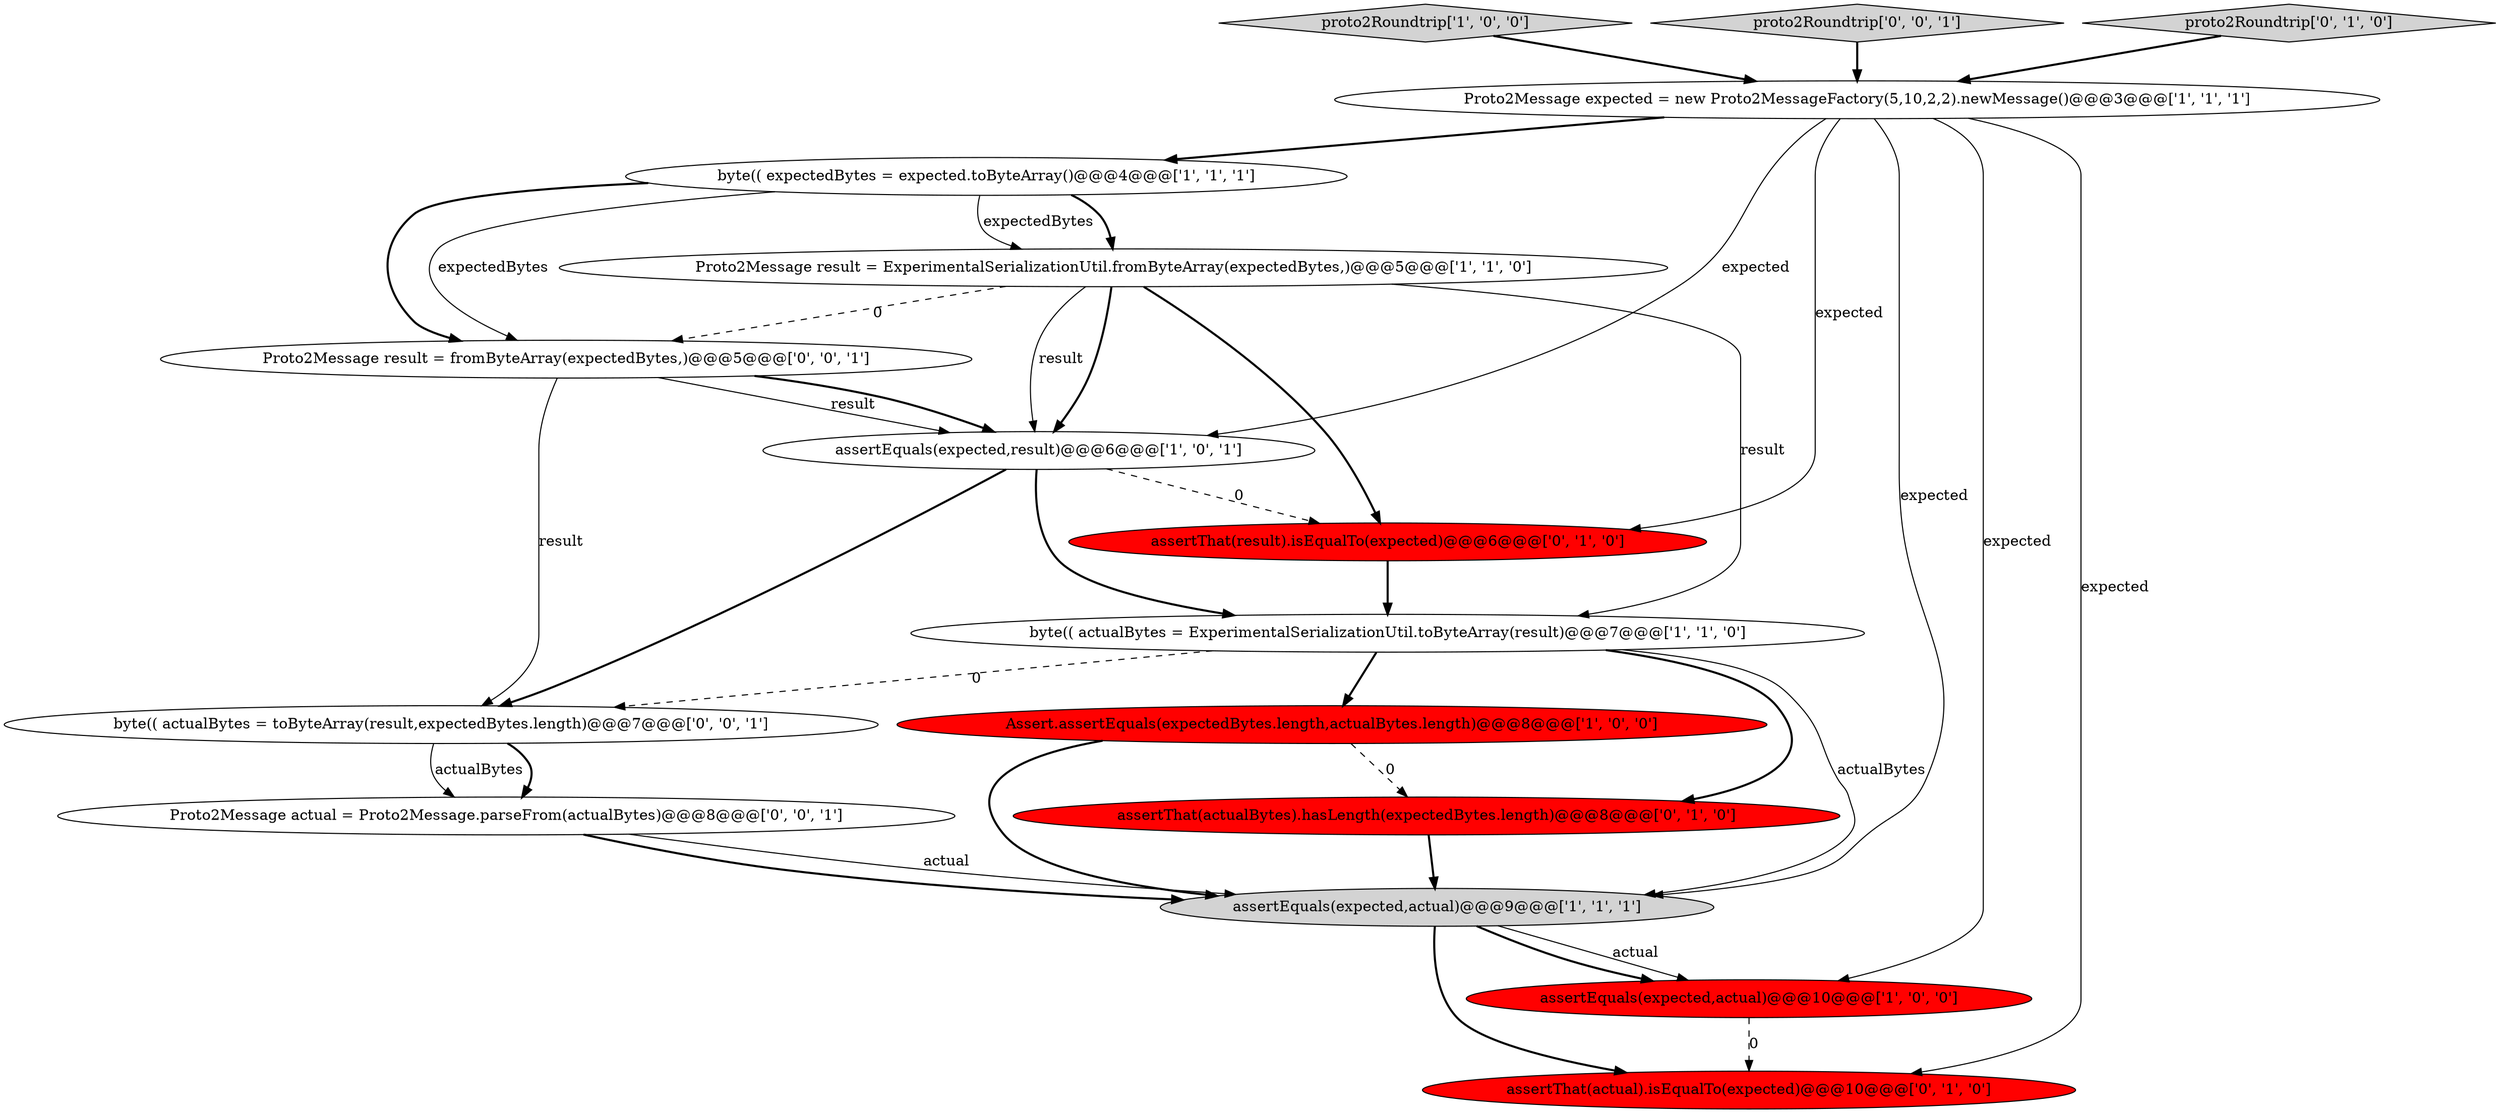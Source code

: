 digraph {
1 [style = filled, label = "proto2Roundtrip['1', '0', '0']", fillcolor = lightgray, shape = diamond image = "AAA0AAABBB1BBB"];
3 [style = filled, label = "Proto2Message result = ExperimentalSerializationUtil.fromByteArray(expectedBytes,)@@@5@@@['1', '1', '0']", fillcolor = white, shape = ellipse image = "AAA0AAABBB1BBB"];
11 [style = filled, label = "assertThat(actualBytes).hasLength(expectedBytes.length)@@@8@@@['0', '1', '0']", fillcolor = red, shape = ellipse image = "AAA1AAABBB2BBB"];
0 [style = filled, label = "assertEquals(expected,result)@@@6@@@['1', '0', '1']", fillcolor = white, shape = ellipse image = "AAA0AAABBB1BBB"];
8 [style = filled, label = "assertEquals(expected,actual)@@@10@@@['1', '0', '0']", fillcolor = red, shape = ellipse image = "AAA1AAABBB1BBB"];
14 [style = filled, label = "proto2Roundtrip['0', '0', '1']", fillcolor = lightgray, shape = diamond image = "AAA0AAABBB3BBB"];
12 [style = filled, label = "proto2Roundtrip['0', '1', '0']", fillcolor = lightgray, shape = diamond image = "AAA0AAABBB2BBB"];
5 [style = filled, label = "byte(( expectedBytes = expected.toByteArray()@@@4@@@['1', '1', '1']", fillcolor = white, shape = ellipse image = "AAA0AAABBB1BBB"];
15 [style = filled, label = "Proto2Message result = fromByteArray(expectedBytes,)@@@5@@@['0', '0', '1']", fillcolor = white, shape = ellipse image = "AAA0AAABBB3BBB"];
10 [style = filled, label = "assertThat(actual).isEqualTo(expected)@@@10@@@['0', '1', '0']", fillcolor = red, shape = ellipse image = "AAA1AAABBB2BBB"];
13 [style = filled, label = "Proto2Message actual = Proto2Message.parseFrom(actualBytes)@@@8@@@['0', '0', '1']", fillcolor = white, shape = ellipse image = "AAA0AAABBB3BBB"];
6 [style = filled, label = "Proto2Message expected = new Proto2MessageFactory(5,10,2,2).newMessage()@@@3@@@['1', '1', '1']", fillcolor = white, shape = ellipse image = "AAA0AAABBB1BBB"];
7 [style = filled, label = "Assert.assertEquals(expectedBytes.length,actualBytes.length)@@@8@@@['1', '0', '0']", fillcolor = red, shape = ellipse image = "AAA1AAABBB1BBB"];
16 [style = filled, label = "byte(( actualBytes = toByteArray(result,expectedBytes.length)@@@7@@@['0', '0', '1']", fillcolor = white, shape = ellipse image = "AAA0AAABBB3BBB"];
9 [style = filled, label = "assertThat(result).isEqualTo(expected)@@@6@@@['0', '1', '0']", fillcolor = red, shape = ellipse image = "AAA1AAABBB2BBB"];
2 [style = filled, label = "assertEquals(expected,actual)@@@9@@@['1', '1', '1']", fillcolor = lightgray, shape = ellipse image = "AAA0AAABBB1BBB"];
4 [style = filled, label = "byte(( actualBytes = ExperimentalSerializationUtil.toByteArray(result)@@@7@@@['1', '1', '0']", fillcolor = white, shape = ellipse image = "AAA0AAABBB1BBB"];
5->3 [style = bold, label=""];
4->2 [style = solid, label="actualBytes"];
0->16 [style = bold, label=""];
16->13 [style = bold, label=""];
8->10 [style = dashed, label="0"];
4->16 [style = dashed, label="0"];
6->9 [style = solid, label="expected"];
9->4 [style = bold, label=""];
7->11 [style = dashed, label="0"];
5->15 [style = bold, label=""];
6->2 [style = solid, label="expected"];
5->3 [style = solid, label="expectedBytes"];
6->0 [style = solid, label="expected"];
15->0 [style = solid, label="result"];
2->10 [style = bold, label=""];
12->6 [style = bold, label=""];
6->10 [style = solid, label="expected"];
11->2 [style = bold, label=""];
4->7 [style = bold, label=""];
3->0 [style = bold, label=""];
5->15 [style = solid, label="expectedBytes"];
3->9 [style = bold, label=""];
6->5 [style = bold, label=""];
13->2 [style = solid, label="actual"];
1->6 [style = bold, label=""];
3->0 [style = solid, label="result"];
0->4 [style = bold, label=""];
7->2 [style = bold, label=""];
15->0 [style = bold, label=""];
2->8 [style = solid, label="actual"];
3->15 [style = dashed, label="0"];
0->9 [style = dashed, label="0"];
16->13 [style = solid, label="actualBytes"];
4->11 [style = bold, label=""];
15->16 [style = solid, label="result"];
14->6 [style = bold, label=""];
3->4 [style = solid, label="result"];
6->8 [style = solid, label="expected"];
2->8 [style = bold, label=""];
13->2 [style = bold, label=""];
}
